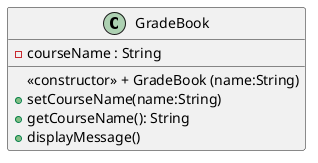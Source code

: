 @startuml
class GradeBook {
  <<constructor>> + GradeBook (name:String)
  - courseName : String
  + setCourseName(name:String)
  + getCourseName(): String
  + displayMessage()
}
@enduml